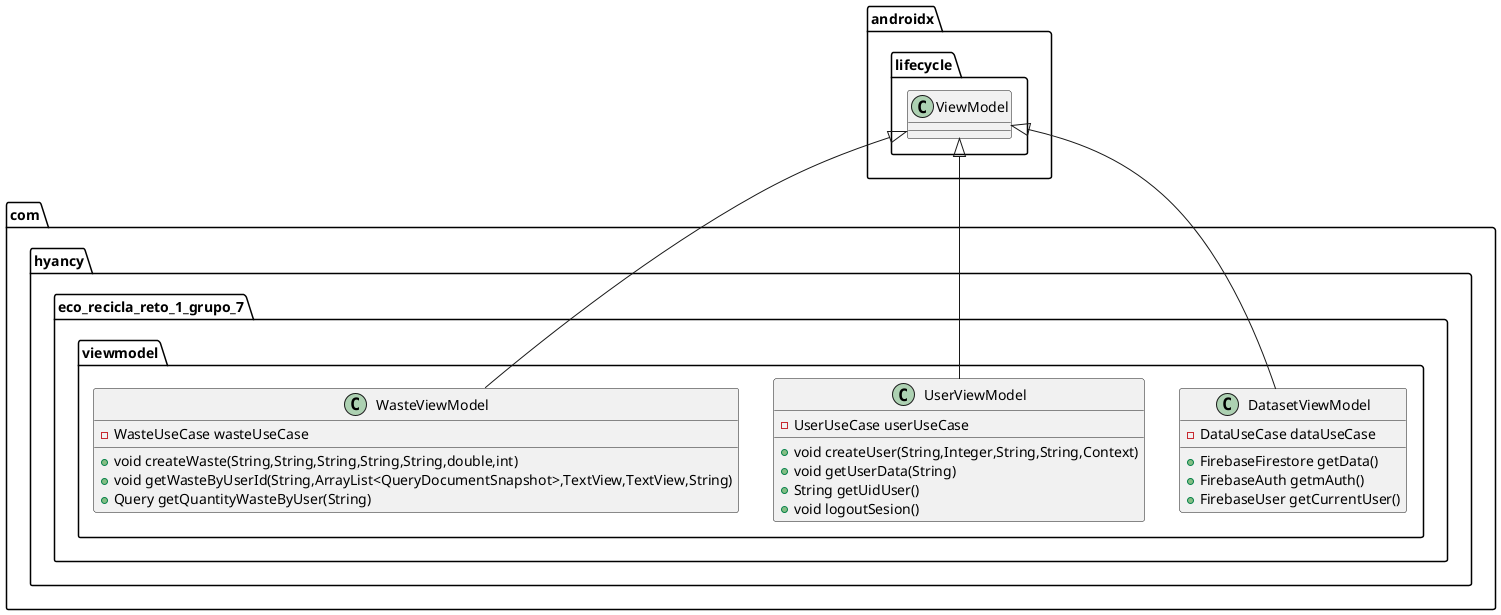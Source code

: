 @startuml
class com.hyancy.eco_recicla_reto_1_grupo_7.viewmodel.DatasetViewModel {
- DataUseCase dataUseCase
+ FirebaseFirestore getData()
+ FirebaseAuth getmAuth()
+ FirebaseUser getCurrentUser()
}
class com.hyancy.eco_recicla_reto_1_grupo_7.viewmodel.UserViewModel {
- UserUseCase userUseCase
+ void createUser(String,Integer,String,String,Context)
+ void getUserData(String)
+ String getUidUser()
+ void logoutSesion()
}
class com.hyancy.eco_recicla_reto_1_grupo_7.viewmodel.WasteViewModel {
- WasteUseCase wasteUseCase
+ void createWaste(String,String,String,String,String,double,int)
+ void getWasteByUserId(String,ArrayList<QueryDocumentSnapshot>,TextView,TextView,String)
+ Query getQuantityWasteByUser(String)
}


androidx.lifecycle.ViewModel <|-- com.hyancy.eco_recicla_reto_1_grupo_7.viewmodel.DatasetViewModel
androidx.lifecycle.ViewModel <|-- com.hyancy.eco_recicla_reto_1_grupo_7.viewmodel.UserViewModel
androidx.lifecycle.ViewModel <|-- com.hyancy.eco_recicla_reto_1_grupo_7.viewmodel.WasteViewModel
@enduml